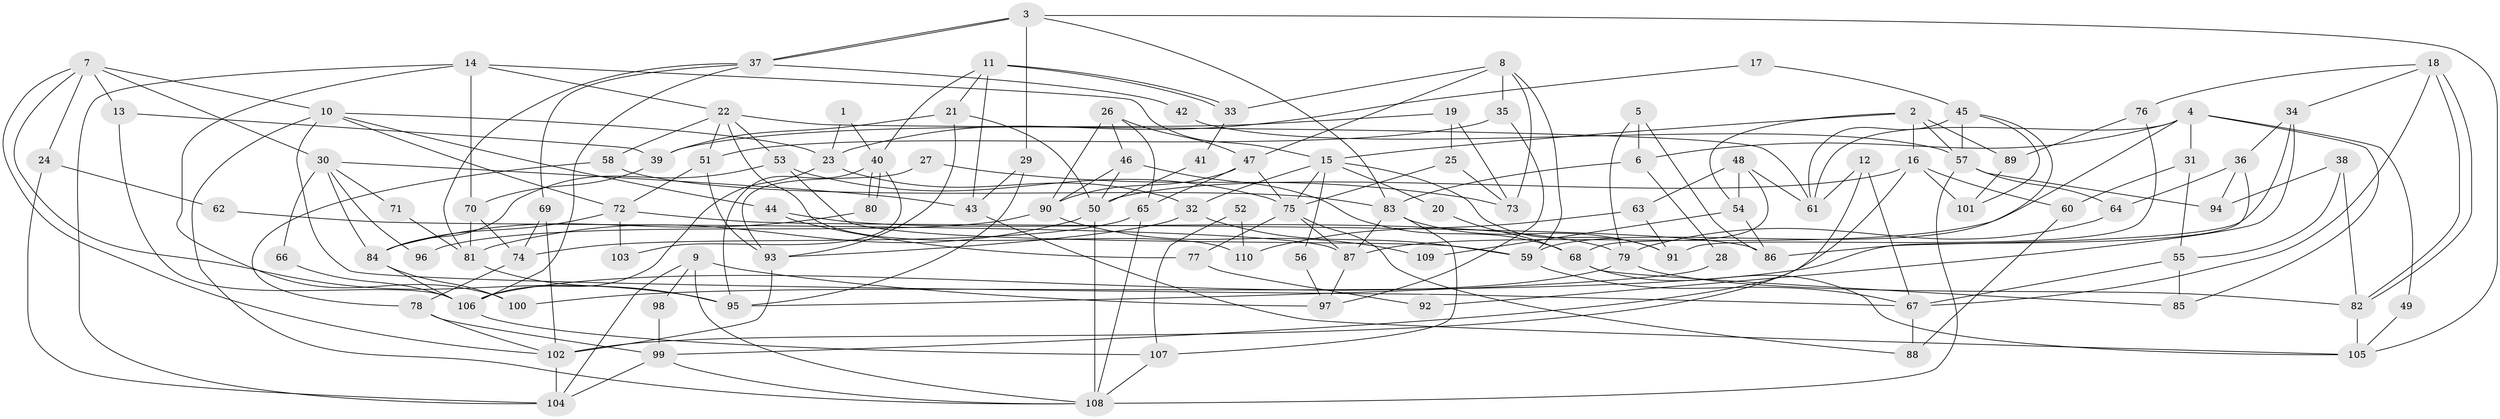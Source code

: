 // coarse degree distribution, {9: 0.01282051282051282, 4: 0.21794871794871795, 3: 0.16666666666666666, 8: 0.07692307692307693, 6: 0.10256410256410256, 11: 0.01282051282051282, 5: 0.15384615384615385, 7: 0.038461538461538464, 2: 0.20512820512820512, 10: 0.01282051282051282}
// Generated by graph-tools (version 1.1) at 2025/51/03/04/25 22:51:18]
// undirected, 110 vertices, 220 edges
graph export_dot {
  node [color=gray90,style=filled];
  1;
  2;
  3;
  4;
  5;
  6;
  7;
  8;
  9;
  10;
  11;
  12;
  13;
  14;
  15;
  16;
  17;
  18;
  19;
  20;
  21;
  22;
  23;
  24;
  25;
  26;
  27;
  28;
  29;
  30;
  31;
  32;
  33;
  34;
  35;
  36;
  37;
  38;
  39;
  40;
  41;
  42;
  43;
  44;
  45;
  46;
  47;
  48;
  49;
  50;
  51;
  52;
  53;
  54;
  55;
  56;
  57;
  58;
  59;
  60;
  61;
  62;
  63;
  64;
  65;
  66;
  67;
  68;
  69;
  70;
  71;
  72;
  73;
  74;
  75;
  76;
  77;
  78;
  79;
  80;
  81;
  82;
  83;
  84;
  85;
  86;
  87;
  88;
  89;
  90;
  91;
  92;
  93;
  94;
  95;
  96;
  97;
  98;
  99;
  100;
  101;
  102;
  103;
  104;
  105;
  106;
  107;
  108;
  109;
  110;
  1 -- 23;
  1 -- 40;
  2 -- 16;
  2 -- 89;
  2 -- 15;
  2 -- 54;
  2 -- 57;
  3 -- 37;
  3 -- 37;
  3 -- 105;
  3 -- 29;
  3 -- 83;
  4 -- 61;
  4 -- 87;
  4 -- 6;
  4 -- 31;
  4 -- 49;
  4 -- 85;
  5 -- 6;
  5 -- 86;
  5 -- 79;
  6 -- 83;
  6 -- 28;
  7 -- 102;
  7 -- 95;
  7 -- 10;
  7 -- 13;
  7 -- 24;
  7 -- 30;
  8 -- 47;
  8 -- 59;
  8 -- 33;
  8 -- 35;
  8 -- 73;
  9 -- 97;
  9 -- 108;
  9 -- 98;
  9 -- 104;
  10 -- 67;
  10 -- 23;
  10 -- 44;
  10 -- 72;
  10 -- 108;
  11 -- 43;
  11 -- 33;
  11 -- 33;
  11 -- 21;
  11 -- 40;
  12 -- 99;
  12 -- 67;
  12 -- 61;
  13 -- 106;
  13 -- 39;
  14 -- 104;
  14 -- 100;
  14 -- 15;
  14 -- 22;
  14 -- 70;
  15 -- 20;
  15 -- 32;
  15 -- 56;
  15 -- 75;
  15 -- 91;
  16 -- 50;
  16 -- 102;
  16 -- 60;
  16 -- 101;
  17 -- 23;
  17 -- 45;
  18 -- 67;
  18 -- 82;
  18 -- 82;
  18 -- 34;
  18 -- 76;
  19 -- 25;
  19 -- 39;
  19 -- 73;
  20 -- 68;
  21 -- 39;
  21 -- 50;
  21 -- 93;
  22 -- 61;
  22 -- 51;
  22 -- 53;
  22 -- 58;
  22 -- 110;
  23 -- 32;
  23 -- 106;
  24 -- 104;
  24 -- 62;
  25 -- 73;
  25 -- 75;
  26 -- 90;
  26 -- 46;
  26 -- 47;
  26 -- 65;
  27 -- 73;
  27 -- 93;
  28 -- 95;
  29 -- 95;
  29 -- 43;
  30 -- 84;
  30 -- 43;
  30 -- 66;
  30 -- 71;
  30 -- 96;
  31 -- 60;
  31 -- 55;
  32 -- 93;
  32 -- 59;
  33 -- 41;
  34 -- 36;
  34 -- 86;
  34 -- 92;
  35 -- 51;
  35 -- 97;
  36 -- 94;
  36 -- 64;
  36 -- 100;
  37 -- 106;
  37 -- 42;
  37 -- 69;
  37 -- 81;
  38 -- 55;
  38 -- 82;
  38 -- 94;
  39 -- 70;
  40 -- 80;
  40 -- 80;
  40 -- 95;
  40 -- 103;
  41 -- 50;
  42 -- 57;
  43 -- 105;
  44 -- 79;
  44 -- 77;
  45 -- 57;
  45 -- 59;
  45 -- 61;
  45 -- 101;
  46 -- 68;
  46 -- 50;
  46 -- 90;
  47 -- 65;
  47 -- 75;
  47 -- 90;
  48 -- 54;
  48 -- 61;
  48 -- 63;
  48 -- 68;
  49 -- 105;
  50 -- 108;
  50 -- 81;
  51 -- 72;
  51 -- 93;
  52 -- 107;
  52 -- 110;
  53 -- 75;
  53 -- 59;
  53 -- 84;
  54 -- 86;
  54 -- 109;
  55 -- 85;
  55 -- 67;
  56 -- 97;
  57 -- 108;
  57 -- 64;
  57 -- 94;
  58 -- 78;
  58 -- 83;
  59 -- 67;
  60 -- 88;
  62 -- 87;
  63 -- 91;
  63 -- 110;
  64 -- 79;
  65 -- 74;
  65 -- 108;
  66 -- 106;
  67 -- 88;
  68 -- 105;
  68 -- 85;
  69 -- 102;
  69 -- 74;
  70 -- 81;
  70 -- 74;
  71 -- 81;
  72 -- 84;
  72 -- 86;
  72 -- 103;
  74 -- 78;
  75 -- 77;
  75 -- 87;
  75 -- 88;
  76 -- 91;
  76 -- 89;
  77 -- 92;
  78 -- 99;
  78 -- 102;
  79 -- 106;
  79 -- 82;
  80 -- 84;
  81 -- 95;
  82 -- 105;
  83 -- 87;
  83 -- 91;
  83 -- 107;
  84 -- 106;
  84 -- 100;
  87 -- 97;
  89 -- 101;
  90 -- 96;
  90 -- 109;
  93 -- 102;
  98 -- 99;
  99 -- 108;
  99 -- 104;
  102 -- 104;
  106 -- 107;
  107 -- 108;
}
